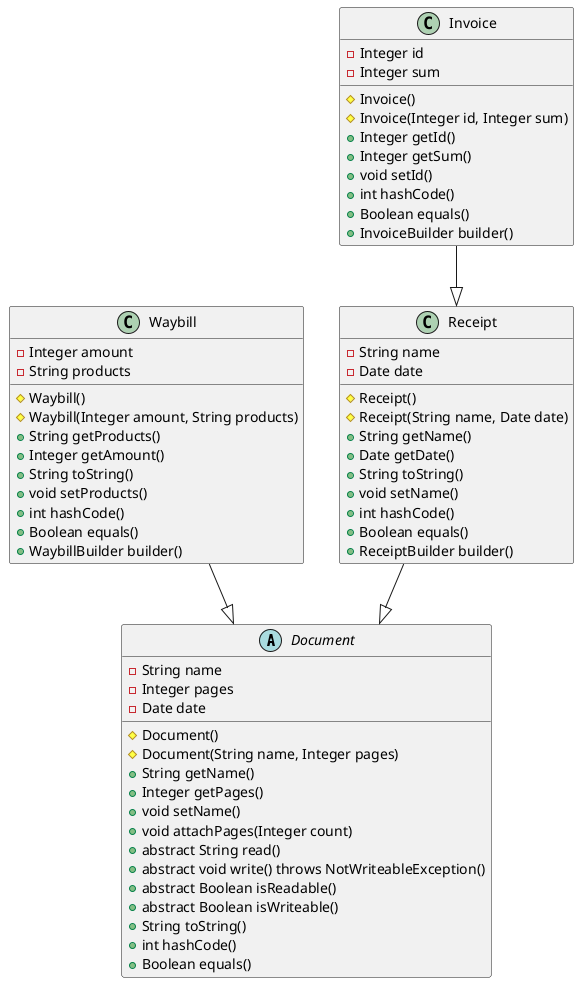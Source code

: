 @startuml

abstract class Document {
    - String name
    - Integer pages
    - Date date
    # Document()
    # Document(String name, Integer pages)
    + String getName()
    + Integer getPages()
    + void setName()
    + void attachPages(Integer count)
    + abstract String read()
    + abstract void write() throws NotWriteableException()
    + abstract Boolean isReadable()
    + abstract Boolean isWriteable()
    + String toString()
    + int hashCode()
    + Boolean equals()
}
class Waybill{
    - Integer amount
    - String products
    # Waybill()
    # Waybill(Integer amount, String products)
    + String getProducts()
    + Integer getAmount()
    + String toString()
    + void setProducts()
    + int hashCode()
    + Boolean equals()
    + WaybillBuilder builder()
}
class Receipt {
    - String name
    - Date date
    # Receipt()
    # Receipt(String name, Date date)
    + String getName()
    + Date getDate()
    + String toString()
    + void setName()
    + int hashCode()
    + Boolean equals()
    + ReceiptBuilder builder()
}
class Invoice {
    - Integer id
    - Integer sum
    # Invoice()
    # Invoice(Integer id, Integer sum)
    + Integer getId()
    + Integer getSum()
    + void setId()
    + int hashCode()
    + Boolean equals()
    + InvoiceBuilder builder()
}

Invoice --|> Receipt
Receipt --|> Document
Waybill --|> Document
@enduml